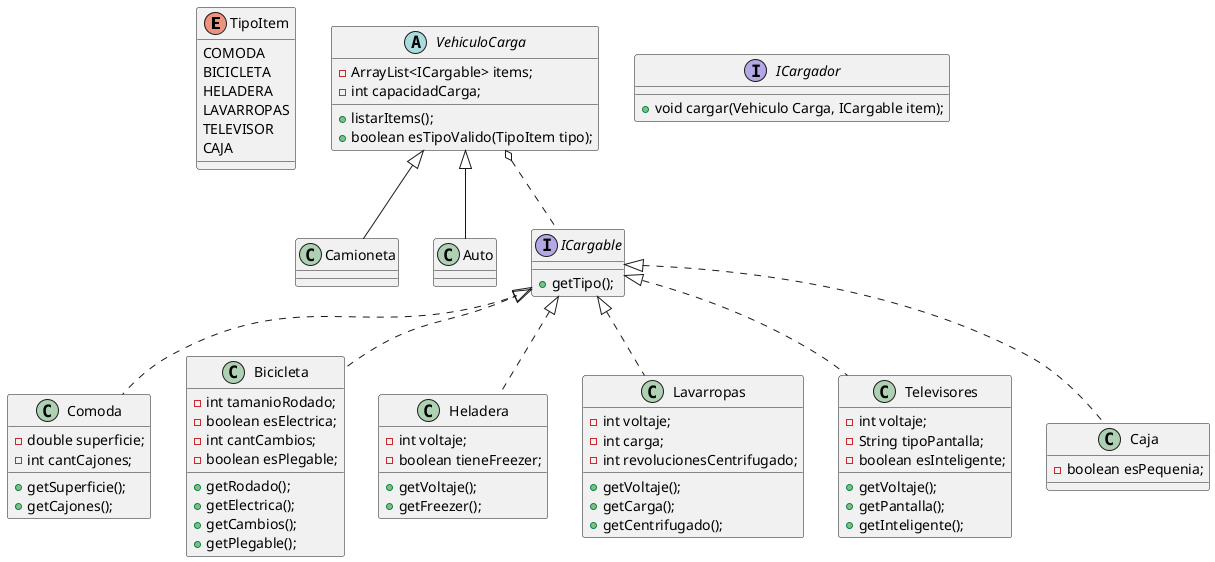 @startuml
'https://plantuml.com/class-diagram

enum TipoItem {
    COMODA
    BICICLETA
    HELADERA
    LAVARROPAS
    TELEVISOR
    CAJA
}

abstract class VehiculoCarga {
    - ArrayList<ICargable> items;
    - int capacidadCarga;

    + listarItems();
    + boolean esTipoValido(TipoItem tipo);
}

class Camioneta extends VehiculoCarga {

}

class Auto extends VehiculoCarga {

}

interface ICargable {
    + getTipo();
}


class Comoda implements ICargable {
    - double superficie;
    - int cantCajones;

    + getSuperficie();
    + getCajones();
}

class Bicicleta implements ICargable {
    - int tamanioRodado;
    - boolean esElectrica;
    - int cantCambios;
    - boolean esPlegable;

    + getRodado();
    + getElectrica();
    + getCambios();
    + getPlegable();
}

class Heladera implements ICargable {
    - int voltaje;
    - boolean tieneFreezer;

    + getVoltaje();
    + getFreezer();
}

class Lavarropas implements ICargable {
    - int voltaje;
    - int carga;
    - int revolucionesCentrifugado;

    + getVoltaje();
    + getCarga();
    + getCentrifugado();
}

class Televisores implements ICargable {
    - int voltaje;
    - String tipoPantalla;
    - boolean esInteligente;

    + getVoltaje();
    + getPantalla();
    + getInteligente();
}

class Caja implements ICargable {
    - boolean esPequenia;
}

interface ICargador {
    + void cargar(Vehiculo Carga, ICargable item);
}

' relaciones
VehiculoCarga o.. ICargable

@enduml